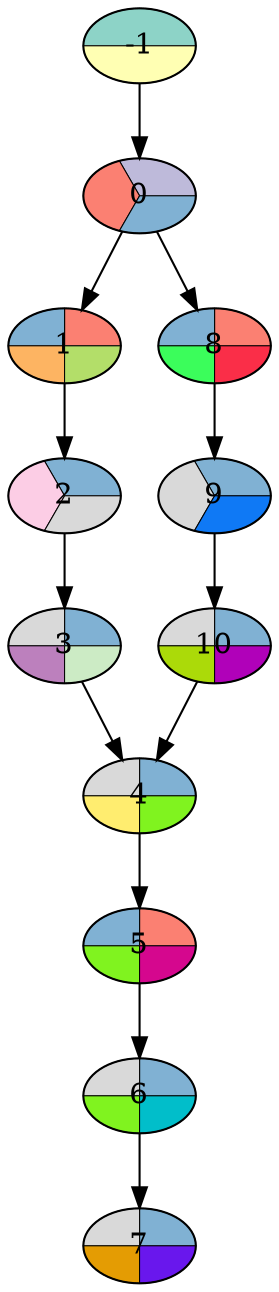 digraph statespace {
node [colorscheme="set312" style=wedged]
-1 [fillcolor="1:2"]
0 [fillcolor="3:4:5"]
-1 -> 0
1 [fillcolor="4:5:6:7"]
0 -> 1
2 [fillcolor="5:8:9"]
1 -> 2
3 [fillcolor="5:9:10:11"]
2 -> 3
4 [fillcolor="5:9:12:#80f31f"]
3 -> 4
5 [fillcolor="4:5:#80f31f:#d5078e"]
4 -> 5
6 [fillcolor="5:9:#80f31f:#01beca"]
5 -> 6
7 [fillcolor="5:9:#e49c03:#6917ed"]
6 -> 7
8 [fillcolor="4:5:#3bfd5b:#fa2e48"]
0 -> 8
9 [fillcolor="5:9:#0f79f5"]
8 -> 9
10 [fillcolor="5:9:#abda09:#b001b9"]
9 -> 10
10 -> 4
}
